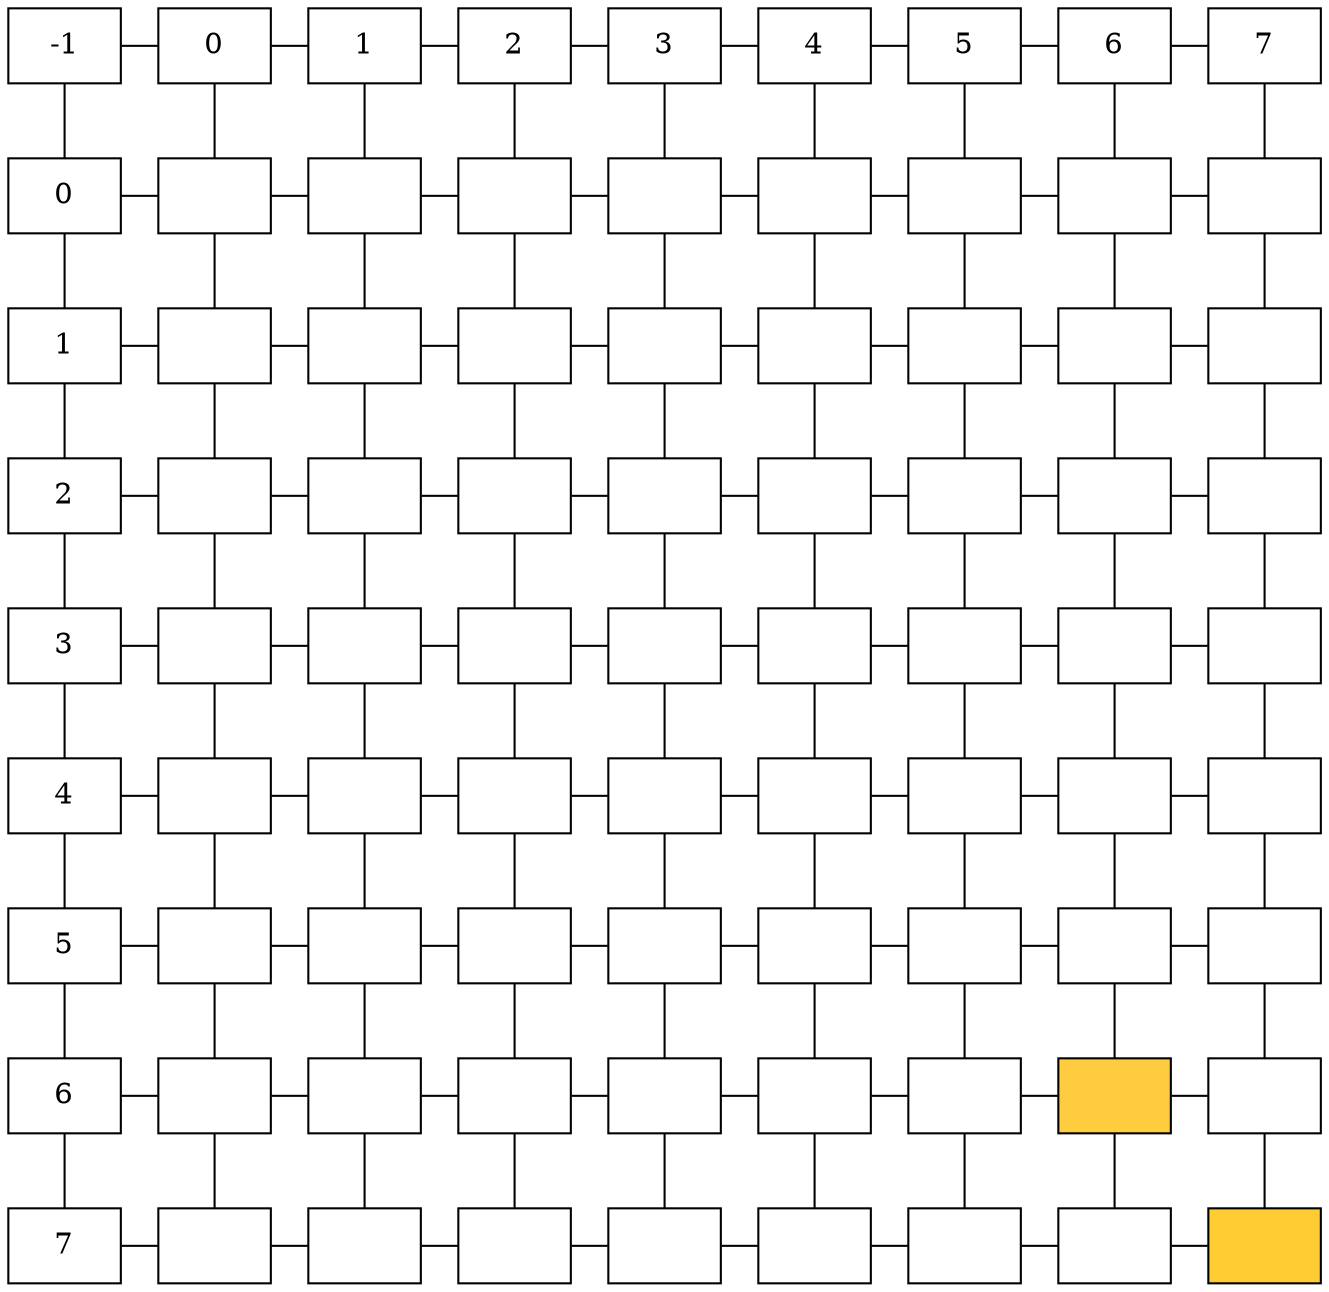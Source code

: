  graph matriz {
     node [shape=box];
"Origen" [label="-1", group = 1]
"Col0"[label="0", group =2]
"Origen" --  "Col0"
"Col0" --  "Col1"
"Col1"[label="1", group =3]
"Col1" --  "Col2"
"Col2"[label="2", group =4]
"Col2" --  "Col3"
"Col3"[label="3", group =5]
"Col3" --  "Col4"
"Col4"[label="4", group =6]
"Col4" --  "Col5"
"Col5"[label="5", group =7]
"Col5" --  "Col6"
"Col6"[label="6", group =8]
"Col6" --  "Col7"
"Col7"[label="7", group =9]
  { rank=same; "Origen";
 "Col0"; "Col1"; "Col2"; "Col3"; "Col4"; "Col5"; "Col6"; "Col7";  }
"Fil0"[label="0", group = 1]
"Origen" --  "Fil0"
"Fil0" --  "Fil1"
"Fil1"[label="1", group = 1]
"Fil1" --  "Fil2"
"Fil2"[label="2", group = 1]
"Fil2" --  "Fil3"
"Fil3"[label="3", group = 1]
"Fil3" --  "Fil4"
"Fil4"[label="4", group = 1]
"Fil4" --  "Fil5"
"Fil5"[label="5", group = 1]
"Fil5" --  "Fil6"
"Fil6"[label="6", group = 1]
"Fil6" --  "Fil7"
"Fil7"[label="7", group = 1]
00[label=" ", group=2]
"Fil0" -- 00
"Col0" -- 00
00 -- 01
00 -- 10
01[label=" ", group=3]
"Col1" -- 01
01 -- 02
01 -- 11
02[label=" ", group=4]
"Col2" -- 02
02 -- 03
02 -- 12
03[label=" ", group=5]
"Col3" -- 03
03 -- 04
03 -- 13
04[label=" ", group=6]
"Col4" -- 04
04 -- 05
04 -- 14
05[label=" ", group=7]
"Col5" -- 05
05 -- 06
05 -- 15
06[label=" ", group=8]
"Col6" -- 06
06 -- 07
06 -- 16
07[label=" ", group=9]
"Col7" -- 07
07 -- 17
 { rank=same; "Fil0";
00;01;02;03;04;05;06;07; }
10[label=" ", group=2]
"Fil1" -- 10
10 -- 11
10 -- 20
11[label=" ", group=3]
11 -- 12
11 -- 21
12[label=" ", group=4]
12 -- 13
12 -- 22
13[label=" ", group=5]
13 -- 14
13 -- 23
14[label=" ", group=6]
14 -- 15
14 -- 24
15[label=" ", group=7]
15 -- 16
15 -- 25
16[label=" ", group=8]
16 -- 17
16 -- 26
17[label=" ", group=9]
17 -- 27
 { rank=same; "Fil1";
10;11;12;13;14;15;16;17; }
20[label=" ", group=2]
"Fil2" -- 20
20 -- 21
20 -- 30
21[label=" ", group=3]
21 -- 22
21 -- 31
22[label=" ", group=4]
22 -- 23
22 -- 32
23[label=" ", group=5]
23 -- 24
23 -- 33
24[label=" ", group=6]
24 -- 25
24 -- 34
25[label=" ", group=7]
25 -- 26
25 -- 35
26[label=" ", group=8]
26 -- 27
26 -- 36
27[label=" ", group=9]
27 -- 37
 { rank=same; "Fil2";
20;21;22;23;24;25;26;27; }
30[label=" ", group=2]
"Fil3" -- 30
30 -- 31
30 -- 40
31[label=" ", group=3]
31 -- 32
31 -- 41
32[label=" ", group=4]
32 -- 33
32 -- 42
33[label=" ", group=5]
33 -- 34
33 -- 43
34[label=" ", group=6]
34 -- 35
34 -- 44
35[label=" ", group=7]
35 -- 36
35 -- 45
36[label=" ", group=8]
36 -- 37
36 -- 46
37[label=" ", group=9]
37 -- 47
 { rank=same; "Fil3";
30;31;32;33;34;35;36;37; }
40[label=" ", group=2]
"Fil4" -- 40
40 -- 41
40 -- 50
41[label=" ", group=3]
41 -- 42
41 -- 51
42[label=" ", group=4]
42 -- 43
42 -- 52
43[label=" ", group=5]
43 -- 44
43 -- 53
44[label=" ", group=6]
44 -- 45
44 -- 54
45[label=" ", group=7]
45 -- 46
45 -- 55
46[label=" ", group=8]
46 -- 47
46 -- 56
47[label=" ", group=9]
47 -- 57
 { rank=same; "Fil4";
40;41;42;43;44;45;46;47; }
50[label=" ", group=2]
"Fil5" -- 50
50 -- 51
50 -- 60
51[label=" ", group=3]
51 -- 52
51 -- 61
52[label=" ", group=4]
52 -- 53
52 -- 62
53[label=" ", group=5]
53 -- 54
53 -- 63
54[label=" ", group=6]
54 -- 55
54 -- 64
55[label=" ", group=7]
55 -- 56
55 -- 65
56[label=" ", group=8]
56 -- 57
56 -- 66
57[label=" ", group=9]
57 -- 67
 { rank=same; "Fil5";
50;51;52;53;54;55;56;57; }
60[label=" ", group=2]
"Fil6" -- 60
60 -- 61
60 -- 70
61[label=" ", group=3]
61 -- 62
61 -- 71
62[label=" ", group=4]
62 -- 63
62 -- 72
63[label=" ", group=5]
63 -- 64
63 -- 73
64[label=" ", group=6]
64 -- 65
64 -- 74
65[label=" ", group=7]
65 -- 66
65 -- 75
66[label=" ", style=filled, fillcolor="#FFCC40"]
66 -- 67
66 -- 76
67[label=" ", group=9]
67 -- 77
 { rank=same; "Fil6";
60;61;62;63;64;65;66;67; }
70[label=" ", group=2]
"Fil7" -- 70
70 -- 71
71[label=" ", group=3]
71 -- 72
72[label=" ", group=4]
72 -- 73
73[label=" ", group=5]
73 -- 74
74[label=" ", group=6]
74 -- 75
75[label=" ", group=7]
75 -- 76
76[label=" ", group=8]
76 -- 77
77[label=" ", style=filled, fillcolor="#FFCC33"]
 { rank=same; "Fil7";
70;71;72;73;74;75;76;77; }
 }
